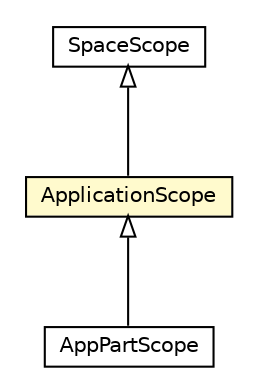 #!/usr/local/bin/dot
#
# Class diagram 
# Generated by UMLGraph version R5_6-24-gf6e263 (http://www.umlgraph.org/)
#

digraph G {
	edge [fontname="Helvetica",fontsize=10,labelfontname="Helvetica",labelfontsize=10];
	node [fontname="Helvetica",fontsize=10,shape=plaintext];
	nodesep=0.25;
	ranksep=0.5;
	// org.universAAL.middleware.interfaces.configuration.scope.SpaceScope
	c94951 [label=<<table title="org.universAAL.middleware.interfaces.configuration.scope.SpaceScope" border="0" cellborder="1" cellspacing="0" cellpadding="2" port="p" href="./SpaceScope.html">
		<tr><td><table border="0" cellspacing="0" cellpadding="1">
<tr><td align="center" balign="center"> SpaceScope </td></tr>
		</table></td></tr>
		</table>>, URL="./SpaceScope.html", fontname="Helvetica", fontcolor="black", fontsize=10.0];
	// org.universAAL.middleware.interfaces.configuration.scope.ApplicationScope
	c94953 [label=<<table title="org.universAAL.middleware.interfaces.configuration.scope.ApplicationScope" border="0" cellborder="1" cellspacing="0" cellpadding="2" port="p" bgcolor="lemonChiffon" href="./ApplicationScope.html">
		<tr><td><table border="0" cellspacing="0" cellpadding="1">
<tr><td align="center" balign="center"> ApplicationScope </td></tr>
		</table></td></tr>
		</table>>, URL="./ApplicationScope.html", fontname="Helvetica", fontcolor="black", fontsize=10.0];
	// org.universAAL.middleware.interfaces.configuration.scope.AppPartScope
	c94955 [label=<<table title="org.universAAL.middleware.interfaces.configuration.scope.AppPartScope" border="0" cellborder="1" cellspacing="0" cellpadding="2" port="p" href="./AppPartScope.html">
		<tr><td><table border="0" cellspacing="0" cellpadding="1">
<tr><td align="center" balign="center"> AppPartScope </td></tr>
		</table></td></tr>
		</table>>, URL="./AppPartScope.html", fontname="Helvetica", fontcolor="black", fontsize=10.0];
	//org.universAAL.middleware.interfaces.configuration.scope.ApplicationScope extends org.universAAL.middleware.interfaces.configuration.scope.SpaceScope
	c94951:p -> c94953:p [dir=back,arrowtail=empty];
	//org.universAAL.middleware.interfaces.configuration.scope.AppPartScope extends org.universAAL.middleware.interfaces.configuration.scope.ApplicationScope
	c94953:p -> c94955:p [dir=back,arrowtail=empty];
}

